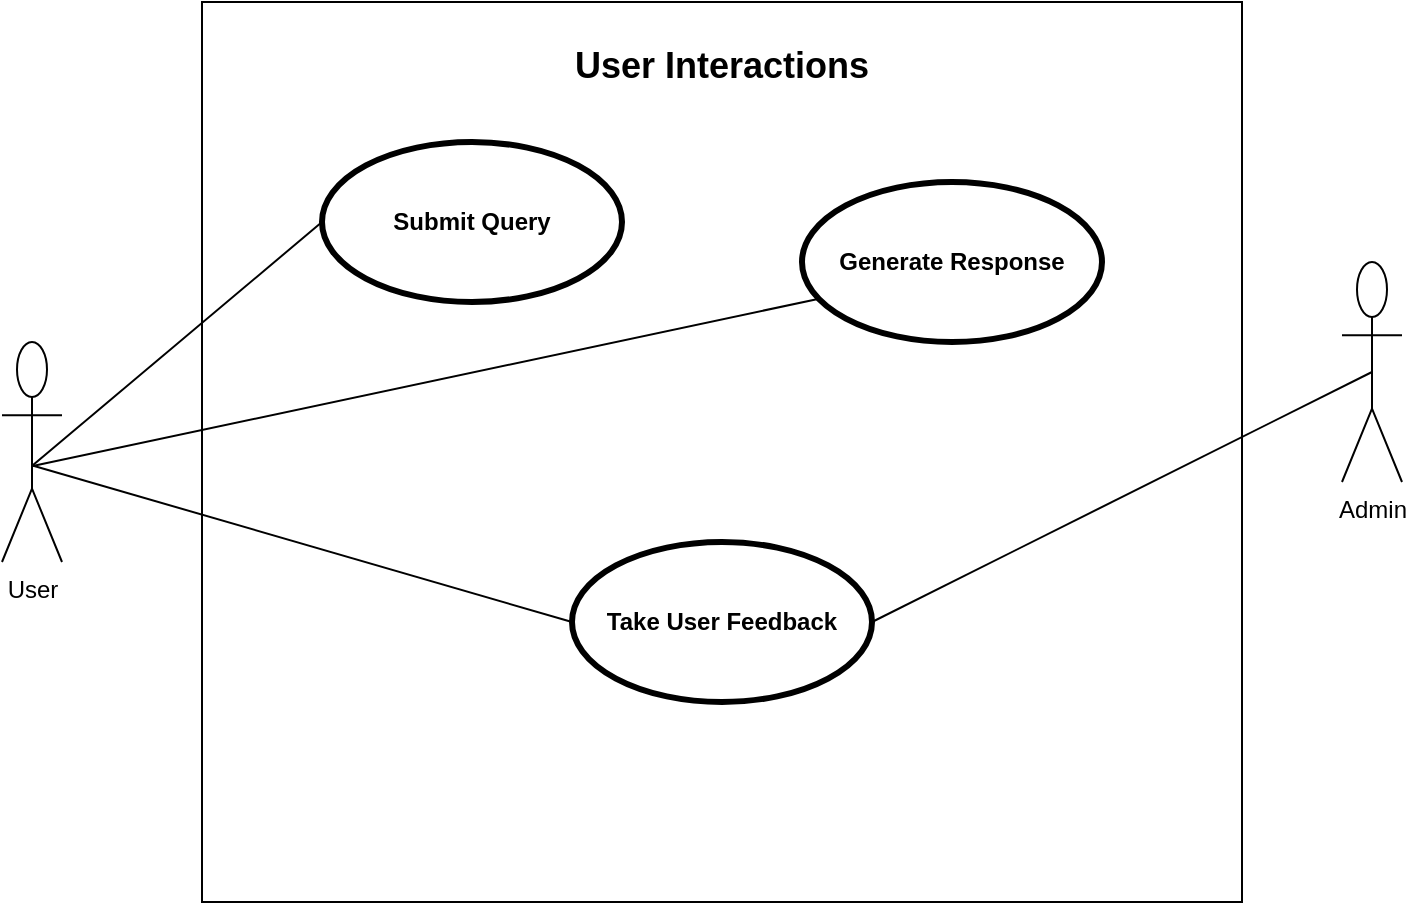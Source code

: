 <mxfile version="22.0.0" type="device">
  <diagram name="Page-1" id="929967ad-93f9-6ef4-fab6-5d389245f69c">
    <mxGraphModel dx="1018" dy="614" grid="1" gridSize="10" guides="1" tooltips="1" connect="1" arrows="1" fold="1" page="1" pageScale="1.5" pageWidth="1169" pageHeight="826" background="none" math="0" shadow="0">
      <root>
        <mxCell id="0" style=";html=1;" />
        <mxCell id="1" style=";html=1;" parent="0" />
        <mxCell id="5dSgrqDDMB5Ep6VUcv1c-1" value="&lt;h2&gt;User Interactions&lt;/h2&gt;" style="shape=rect;html=1;verticalAlign=top;fontStyle=1;whiteSpace=wrap;align=center;fillColor=none;" vertex="1" parent="1">
          <mxGeometry x="620" y="360" width="520" height="450" as="geometry" />
        </mxCell>
        <mxCell id="5dSgrqDDMB5Ep6VUcv1c-2" value="User" style="shape=umlActor;html=1;verticalLabelPosition=bottom;verticalAlign=top;align=center;" vertex="1" parent="1">
          <mxGeometry x="520" y="530" width="30" height="110" as="geometry" />
        </mxCell>
        <mxCell id="5dSgrqDDMB5Ep6VUcv1c-3" value="Submit Query" style="shape=ellipse;html=1;strokeWidth=3;fontStyle=1;whiteSpace=wrap;align=center;perimeter=ellipsePerimeter;" vertex="1" parent="1">
          <mxGeometry x="680" y="430" width="150" height="80" as="geometry" />
        </mxCell>
        <mxCell id="5dSgrqDDMB5Ep6VUcv1c-9" value="Admin" style="shape=umlActor;html=1;verticalLabelPosition=bottom;verticalAlign=top;align=center;" vertex="1" parent="1">
          <mxGeometry x="1190" y="490" width="30" height="110" as="geometry" />
        </mxCell>
        <mxCell id="5dSgrqDDMB5Ep6VUcv1c-10" value="Generate Response" style="shape=ellipse;html=1;strokeWidth=3;fontStyle=1;whiteSpace=wrap;align=center;perimeter=ellipsePerimeter;" vertex="1" parent="1">
          <mxGeometry x="920" y="450" width="150" height="80" as="geometry" />
        </mxCell>
        <mxCell id="5dSgrqDDMB5Ep6VUcv1c-11" value="Take User Feedback" style="shape=ellipse;html=1;strokeWidth=3;fontStyle=1;whiteSpace=wrap;align=center;perimeter=ellipsePerimeter;" vertex="1" parent="1">
          <mxGeometry x="805" y="630" width="150" height="80" as="geometry" />
        </mxCell>
        <mxCell id="5dSgrqDDMB5Ep6VUcv1c-14" value="" style="endArrow=none;html=1;rounded=0;exitX=1;exitY=0.5;exitDx=0;exitDy=0;entryX=0.5;entryY=0.5;entryDx=0;entryDy=0;entryPerimeter=0;" edge="1" parent="1" source="5dSgrqDDMB5Ep6VUcv1c-11" target="5dSgrqDDMB5Ep6VUcv1c-9">
          <mxGeometry width="50" height="50" relative="1" as="geometry">
            <mxPoint x="1260" y="750" as="sourcePoint" />
            <mxPoint x="1310" y="700" as="targetPoint" />
          </mxGeometry>
        </mxCell>
        <mxCell id="5dSgrqDDMB5Ep6VUcv1c-16" value="" style="endArrow=none;html=1;rounded=0;exitX=0.493;exitY=0.56;exitDx=0;exitDy=0;exitPerimeter=0;entryX=0;entryY=0.5;entryDx=0;entryDy=0;" edge="1" parent="1" source="5dSgrqDDMB5Ep6VUcv1c-2" target="5dSgrqDDMB5Ep6VUcv1c-11">
          <mxGeometry width="50" height="50" relative="1" as="geometry">
            <mxPoint x="690" y="690" as="sourcePoint" />
            <mxPoint x="740" y="640" as="targetPoint" />
          </mxGeometry>
        </mxCell>
        <mxCell id="5dSgrqDDMB5Ep6VUcv1c-17" value="" style="endArrow=none;html=1;rounded=0;entryX=0;entryY=0.5;entryDx=0;entryDy=0;exitX=0.493;exitY=0.565;exitDx=0;exitDy=0;exitPerimeter=0;" edge="1" parent="1" source="5dSgrqDDMB5Ep6VUcv1c-2" target="5dSgrqDDMB5Ep6VUcv1c-3">
          <mxGeometry width="50" height="50" relative="1" as="geometry">
            <mxPoint x="640" y="600" as="sourcePoint" />
            <mxPoint x="690" y="550" as="targetPoint" />
          </mxGeometry>
        </mxCell>
        <mxCell id="5dSgrqDDMB5Ep6VUcv1c-18" value="" style="endArrow=none;html=1;rounded=0;exitX=0.493;exitY=0.565;exitDx=0;exitDy=0;exitPerimeter=0;entryX=0.061;entryY=0.728;entryDx=0;entryDy=0;entryPerimeter=0;" edge="1" parent="1" source="5dSgrqDDMB5Ep6VUcv1c-2" target="5dSgrqDDMB5Ep6VUcv1c-10">
          <mxGeometry width="50" height="50" relative="1" as="geometry">
            <mxPoint x="720" y="610" as="sourcePoint" />
            <mxPoint x="770" y="560" as="targetPoint" />
          </mxGeometry>
        </mxCell>
      </root>
    </mxGraphModel>
  </diagram>
</mxfile>
